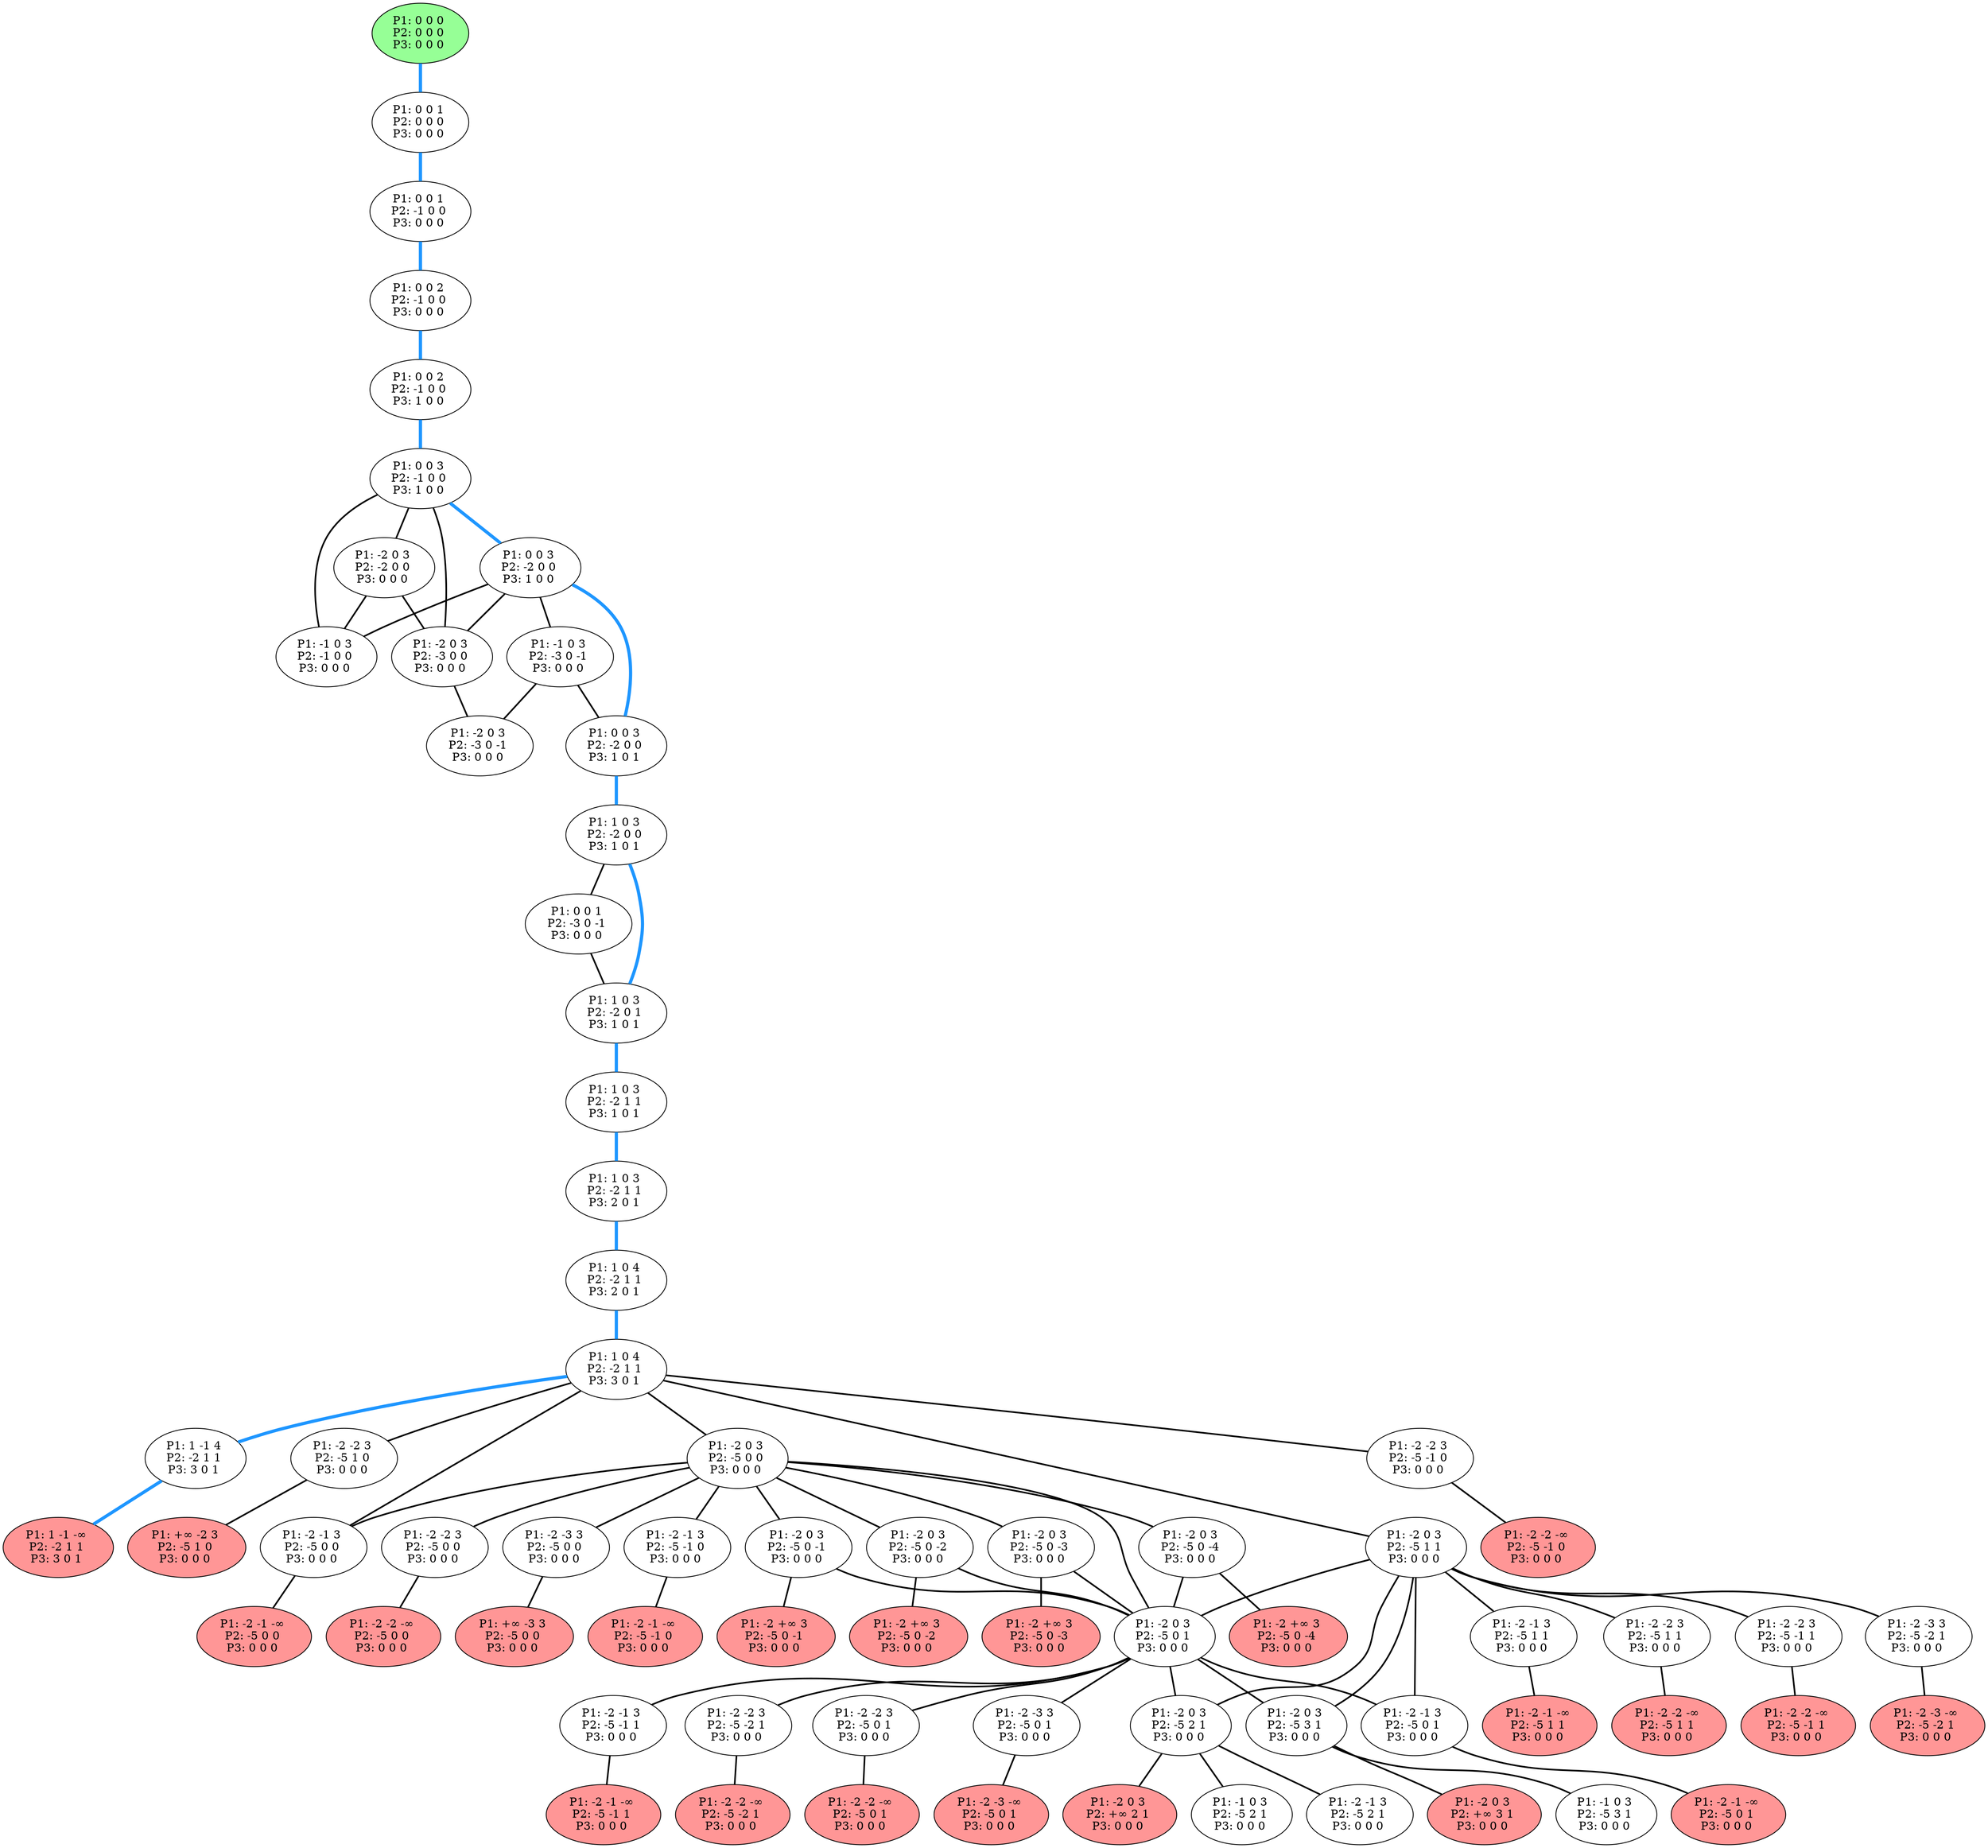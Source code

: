graph G {
color = "black"
0 [label = "P1: 0 0 0 
P2: 0 0 0 
P3: 0 0 0 
",  style="filled", fillcolor = "#96FF96"];
1 [label = "P1: 0 0 1 
P2: 0 0 0 
P3: 0 0 0 
"];
2 [label = "P1: 0 0 1 
P2: -1 0 0 
P3: 0 0 0 
"];
3 [label = "P1: 0 0 2 
P2: -1 0 0 
P3: 0 0 0 
"];
4 [label = "P1: 0 0 2 
P2: -1 0 0 
P3: 1 0 0 
"];
5 [label = "P1: 0 0 3 
P2: -1 0 0 
P3: 1 0 0 
"];
6 [label = "P1: -2 0 3 
P2: -2 0 0 
P3: 0 0 0 
"];
7 [label = "P1: 0 0 3 
P2: -2 0 0 
P3: 1 0 0 
"];
8 [label = "P1: -1 0 3 
P2: -1 0 0 
P3: 0 0 0 
"];
9 [label = "P1: -2 0 3 
P2: -3 0 0 
P3: 0 0 0 
"];
10 [label = "P1: -1 0 3 
P2: -3 0 -1 
P3: 0 0 0 
"];
11 [label = "P1: 0 0 3 
P2: -2 0 0 
P3: 1 0 1 
"];
12 [label = "P1: -2 0 3 
P2: -3 0 -1 
P3: 0 0 0 
"];
13 [label = "P1: 1 0 3 
P2: -2 0 0 
P3: 1 0 1 
"];
14 [label = "P1: 0 0 1 
P2: -3 0 -1 
P3: 0 0 0 
"];
15 [label = "P1: 1 0 3 
P2: -2 0 1 
P3: 1 0 1 
"];
16 [label = "P1: 1 0 3 
P2: -2 1 1 
P3: 1 0 1 
"];
17 [label = "P1: 1 0 3 
P2: -2 1 1 
P3: 2 0 1 
"];
18 [label = "P1: 1 0 4 
P2: -2 1 1 
P3: 2 0 1 
"];
19 [label = "P1: 1 0 4 
P2: -2 1 1 
P3: 3 0 1 
"];
20 [label = "P1: 1 -1 4 
P2: -2 1 1 
P3: 3 0 1 
"];
2020 [label = "P1: 1 -1 -∞ 
P2: -2 1 1 
P3: 3 0 1 
",  style="filled", fillcolor = "#FF9696"];
21 [label = "P1: -2 -2 3 
P2: -5 1 0 
P3: 0 0 0 
"];
2121 [label = "P1: +∞ -2 3 
P2: -5 1 0 
P3: 0 0 0 
",  style="filled", fillcolor = "#FF9696"];
22 [label = "P1: -2 0 3 
P2: -5 0 0 
P3: 0 0 0 
"];
23 [label = "P1: -2 0 3 
P2: -5 1 1 
P3: 0 0 0 
"];
24 [label = "P1: -2 -1 3 
P2: -5 0 0 
P3: 0 0 0 
"];
2424 [label = "P1: -2 -1 -∞ 
P2: -5 0 0 
P3: 0 0 0 
",  style="filled", fillcolor = "#FF9696"];
25 [label = "P1: -2 -2 3 
P2: -5 -1 0 
P3: 0 0 0 
"];
2525 [label = "P1: -2 -2 -∞ 
P2: -5 -1 0 
P3: 0 0 0 
",  style="filled", fillcolor = "#FF9696"];
26 [label = "P1: -2 -2 3 
P2: -5 0 0 
P3: 0 0 0 
"];
2626 [label = "P1: -2 -2 -∞ 
P2: -5 0 0 
P3: 0 0 0 
",  style="filled", fillcolor = "#FF9696"];
27 [label = "P1: -2 -3 3 
P2: -5 0 0 
P3: 0 0 0 
"];
2727 [label = "P1: +∞ -3 3 
P2: -5 0 0 
P3: 0 0 0 
",  style="filled", fillcolor = "#FF9696"];
28 [label = "P1: -2 0 3 
P2: -5 0 -1 
P3: 0 0 0 
"];
2828 [label = "P1: -2 +∞ 3 
P2: -5 0 -1 
P3: 0 0 0 
",  style="filled", fillcolor = "#FF9696"];
29 [label = "P1: -2 0 3 
P2: -5 0 -2 
P3: 0 0 0 
"];
2929 [label = "P1: -2 +∞ 3 
P2: -5 0 -2 
P3: 0 0 0 
",  style="filled", fillcolor = "#FF9696"];
30 [label = "P1: -2 0 3 
P2: -5 0 -3 
P3: 0 0 0 
"];
3030 [label = "P1: -2 +∞ 3 
P2: -5 0 -3 
P3: 0 0 0 
",  style="filled", fillcolor = "#FF9696"];
31 [label = "P1: -2 0 3 
P2: -5 0 -4 
P3: 0 0 0 
"];
3131 [label = "P1: -2 +∞ 3 
P2: -5 0 -4 
P3: 0 0 0 
",  style="filled", fillcolor = "#FF9696"];
32 [label = "P1: -2 0 3 
P2: -5 0 1 
P3: 0 0 0 
"];
33 [label = "P1: -2 -1 3 
P2: -5 -1 0 
P3: 0 0 0 
"];
3333 [label = "P1: -2 -1 -∞ 
P2: -5 -1 0 
P3: 0 0 0 
",  style="filled", fillcolor = "#FF9696"];
34 [label = "P1: -2 -1 3 
P2: -5 1 1 
P3: 0 0 0 
"];
3434 [label = "P1: -2 -1 -∞ 
P2: -5 1 1 
P3: 0 0 0 
",  style="filled", fillcolor = "#FF9696"];
35 [label = "P1: -2 -2 3 
P2: -5 1 1 
P3: 0 0 0 
"];
3535 [label = "P1: -2 -2 -∞ 
P2: -5 1 1 
P3: 0 0 0 
",  style="filled", fillcolor = "#FF9696"];
36 [label = "P1: -2 0 3 
P2: -5 2 1 
P3: 0 0 0 
"];
3636 [label = "P1: -2 0 3 
P2: +∞ 2 1 
P3: 0 0 0 
",  style="filled", fillcolor = "#FF9696"];
37 [label = "P1: -2 0 3 
P2: -5 3 1 
P3: 0 0 0 
"];
3737 [label = "P1: -2 0 3 
P2: +∞ 3 1 
P3: 0 0 0 
",  style="filled", fillcolor = "#FF9696"];
38 [label = "P1: -2 -1 3 
P2: -5 0 1 
P3: 0 0 0 
"];
3838 [label = "P1: -2 -1 -∞ 
P2: -5 0 1 
P3: 0 0 0 
",  style="filled", fillcolor = "#FF9696"];
39 [label = "P1: -2 -2 3 
P2: -5 -1 1 
P3: 0 0 0 
"];
3939 [label = "P1: -2 -2 -∞ 
P2: -5 -1 1 
P3: 0 0 0 
",  style="filled", fillcolor = "#FF9696"];
40 [label = "P1: -2 -3 3 
P2: -5 -2 1 
P3: 0 0 0 
"];
4040 [label = "P1: -2 -3 -∞ 
P2: -5 -2 1 
P3: 0 0 0 
",  style="filled", fillcolor = "#FF9696"];
41 [label = "P1: -2 -2 3 
P2: -5 0 1 
P3: 0 0 0 
"];
4141 [label = "P1: -2 -2 -∞ 
P2: -5 0 1 
P3: 0 0 0 
",  style="filled", fillcolor = "#FF9696"];
42 [label = "P1: -2 -3 3 
P2: -5 0 1 
P3: 0 0 0 
"];
4242 [label = "P1: -2 -3 -∞ 
P2: -5 0 1 
P3: 0 0 0 
",  style="filled", fillcolor = "#FF9696"];
43 [label = "P1: -2 -1 3 
P2: -5 -1 1 
P3: 0 0 0 
"];
4343 [label = "P1: -2 -1 -∞ 
P2: -5 -1 1 
P3: 0 0 0 
",  style="filled", fillcolor = "#FF9696"];
44 [label = "P1: -2 -2 3 
P2: -5 -2 1 
P3: 0 0 0 
"];
4444 [label = "P1: -2 -2 -∞ 
P2: -5 -2 1 
P3: 0 0 0 
",  style="filled", fillcolor = "#FF9696"];
45 [label = "P1: -1 0 3 
P2: -5 2 1 
P3: 0 0 0 
"];
46 [label = "P1: -2 -1 3 
P2: -5 2 1 
P3: 0 0 0 
"];
47 [label = "P1: -1 0 3 
P2: -5 3 1 
P3: 0 0 0 
"];
edge [style=bold];
0 -- 1 [color="#1E96FF", penwidth=4.0];

1 -- 2 [color="#1E96FF", penwidth=4.0];

2 -- 3 [color="#1E96FF", penwidth=4.0];

3 -- 4 [color="#1E96FF", penwidth=4.0];

4 -- 5 [color="#1E96FF", penwidth=4.0];

5 -- 6 [color=black];
5 -- 7 [color="#1E96FF", penwidth=4.0];
5 -- 8 [color=black];
5 -- 9 [color=black];

6 -- 9 [color=black];
6 -- 8 [color=black];

7 -- 9 [color=black];
7 -- 8 [color=black];
7 -- 10 [color=black];
7 -- 11 [color="#1E96FF", penwidth=4.0];


9 -- 12 [color=black];

10 -- 12 [color=black];
10 -- 11 [color=black];

11 -- 13 [color="#1E96FF", penwidth=4.0];


13 -- 14 [color=black];
13 -- 15 [color="#1E96FF", penwidth=4.0];

14 -- 15 [color=black];

15 -- 16 [color="#1E96FF", penwidth=4.0];

16 -- 17 [color="#1E96FF", penwidth=4.0];

17 -- 18 [color="#1E96FF", penwidth=4.0];

18 -- 19 [color="#1E96FF", penwidth=4.0];

19 -- 20 [color="#1E96FF", penwidth=4.0];
19 -- 21 [color=black];
19 -- 22 [color=black];
19 -- 23 [color=black];
19 -- 24 [color=black];
19 -- 25 [color=black];


20 -- 2020 [color="#1E96FF", penwidth=4.0];

21 -- 2121 [color=black];
22 -- 24 [color=black];
22 -- 26 [color=black];
22 -- 27 [color=black];
22 -- 28 [color=black];
22 -- 29 [color=black];
22 -- 30 [color=black];
22 -- 31 [color=black];
22 -- 32 [color=black];
22 -- 33 [color=black];

23 -- 34 [color=black];
23 -- 35 [color=black];
23 -- 32 [color=black];
23 -- 36 [color=black];
23 -- 37 [color=black];
23 -- 38 [color=black];
23 -- 39 [color=black];
23 -- 40 [color=black];


24 -- 2424 [color=black];

25 -- 2525 [color=black];

26 -- 2626 [color=black];

27 -- 2727 [color=black];
28 -- 32 [color=black];

28 -- 2828 [color=black];
29 -- 32 [color=black];

29 -- 2929 [color=black];
30 -- 32 [color=black];

30 -- 3030 [color=black];
31 -- 32 [color=black];

31 -- 3131 [color=black];
32 -- 38 [color=black];
32 -- 41 [color=black];
32 -- 42 [color=black];
32 -- 36 [color=black];
32 -- 37 [color=black];
32 -- 43 [color=black];
32 -- 44 [color=black];


33 -- 3333 [color=black];

34 -- 3434 [color=black];

35 -- 3535 [color=black];
36 -- 45 [color=black];
36 -- 46 [color=black];

36 -- 3636 [color=black];
37 -- 47 [color=black];

37 -- 3737 [color=black];

38 -- 3838 [color=black];

39 -- 3939 [color=black];

40 -- 4040 [color=black];

41 -- 4141 [color=black];

42 -- 4242 [color=black];

43 -- 4343 [color=black];

44 -- 4444 [color=black];



}
